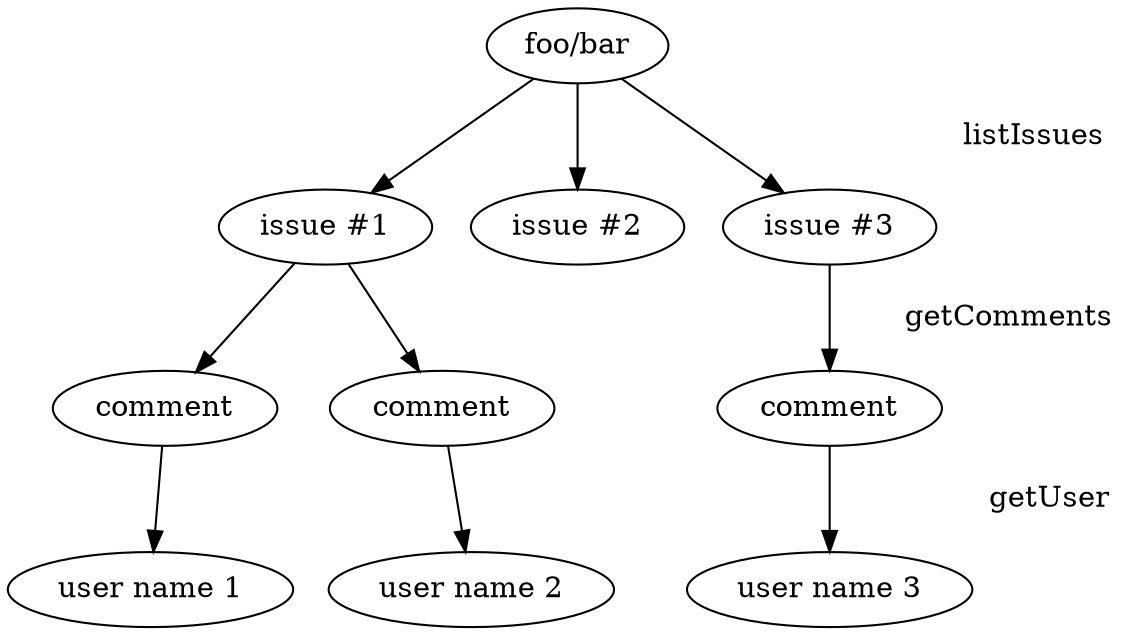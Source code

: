 digraph {
  root [label="foo/bar"];
  1 [label="issue #1"]
  2 [label="issue #2"]
  3 [label="issue #3"]
  root -> 1;
  root -> 2;
  root -> 3 [label="                          listIssues"];

  c1[label="comment"]
  c2[label="comment"]
  c3[label="comment"]

  1 -> c1;
  1 -> c2;
  3 -> c3 [label="        getComments"];

  u1[label="user name 1"]
  u2[label="user name 2"]
  u3[label="user name 3"]

  c1 -> u1;
  c2 -> u2;
  c3 -> u3 [label="                 getUser"];
}